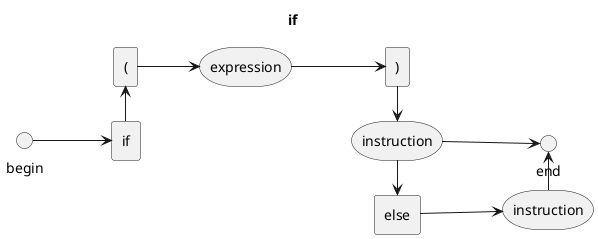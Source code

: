 @startuml
left to right direction
title if

circle "begin" as BEGIN
circle "end" as END
rectangle if
rectangle "(" as L
storage expression
rectangle ")" as R
storage "instruction" as instruction1
rectangle else
storage "instruction" as instruction2

BEGIN-->if
L<-if
L-->expression
expression-->R
R->instruction1
instruction1-->END
instruction1->else
else-->instruction2
END<-instruction2
@enduml
